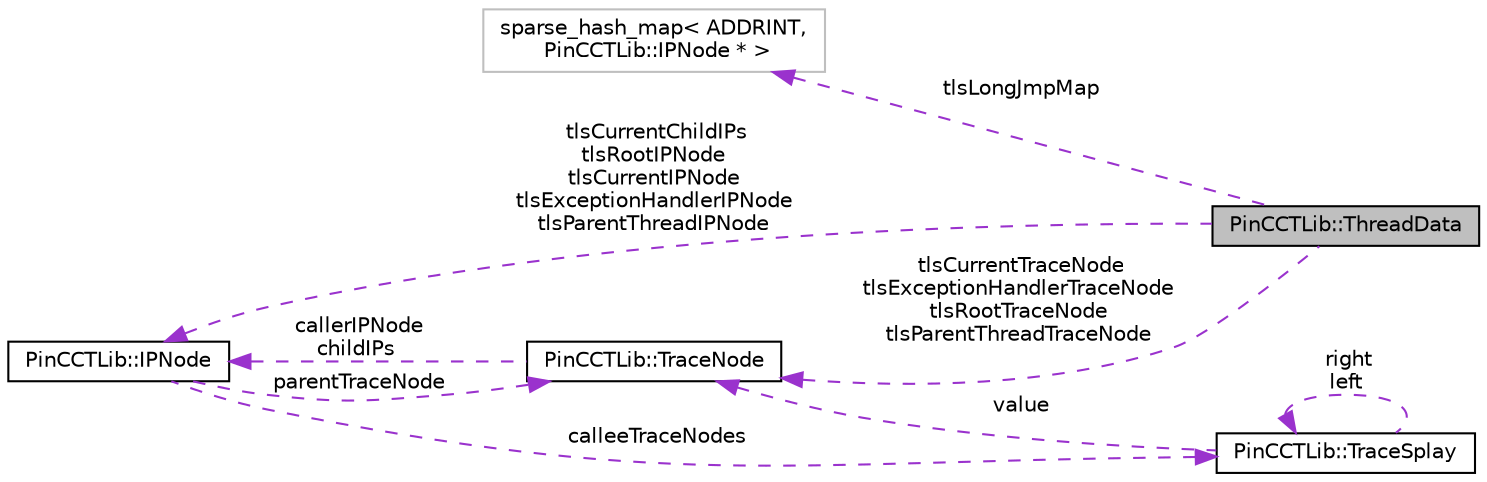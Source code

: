 digraph "PinCCTLib::ThreadData"
{
 // INTERACTIVE_SVG=YES
  edge [fontname="Helvetica",fontsize="10",labelfontname="Helvetica",labelfontsize="10"];
  node [fontname="Helvetica",fontsize="10",shape=record];
  rankdir="LR";
  Node1 [label="PinCCTLib::ThreadData",height=0.2,width=0.4,color="black", fillcolor="grey75", style="filled" fontcolor="black"];
  Node2 -> Node1 [dir="back",color="darkorchid3",fontsize="10",style="dashed",label=" tlsLongJmpMap" ,fontname="Helvetica"];
  Node2 [label="sparse_hash_map\< ADDRINT,\l PinCCTLib::IPNode * \>",height=0.2,width=0.4,color="grey75", fillcolor="white", style="filled"];
  Node3 -> Node1 [dir="back",color="darkorchid3",fontsize="10",style="dashed",label=" tlsCurrentChildIPs\ntlsRootIPNode\ntlsCurrentIPNode\ntlsExceptionHandlerIPNode\ntlsParentThreadIPNode" ,fontname="Helvetica"];
  Node3 [label="PinCCTLib::IPNode",height=0.2,width=0.4,color="black", fillcolor="white", style="filled",URL="$structPinCCTLib_1_1IPNode.html"];
  Node4 -> Node3 [dir="back",color="darkorchid3",fontsize="10",style="dashed",label=" parentTraceNode" ,fontname="Helvetica"];
  Node4 [label="PinCCTLib::TraceNode",height=0.2,width=0.4,color="black", fillcolor="white", style="filled",URL="$structPinCCTLib_1_1TraceNode.html"];
  Node3 -> Node4 [dir="back",color="darkorchid3",fontsize="10",style="dashed",label=" callerIPNode\nchildIPs" ,fontname="Helvetica"];
  Node5 -> Node3 [dir="back",color="darkorchid3",fontsize="10",style="dashed",label=" calleeTraceNodes" ,fontname="Helvetica"];
  Node5 [label="PinCCTLib::TraceSplay",height=0.2,width=0.4,color="black", fillcolor="white", style="filled",URL="$structPinCCTLib_1_1TraceSplay.html"];
  Node4 -> Node5 [dir="back",color="darkorchid3",fontsize="10",style="dashed",label=" value" ,fontname="Helvetica"];
  Node5 -> Node5 [dir="back",color="darkorchid3",fontsize="10",style="dashed",label=" right\nleft" ,fontname="Helvetica"];
  Node4 -> Node1 [dir="back",color="darkorchid3",fontsize="10",style="dashed",label=" tlsCurrentTraceNode\ntlsExceptionHandlerTraceNode\ntlsRootTraceNode\ntlsParentThreadTraceNode" ,fontname="Helvetica"];
}
